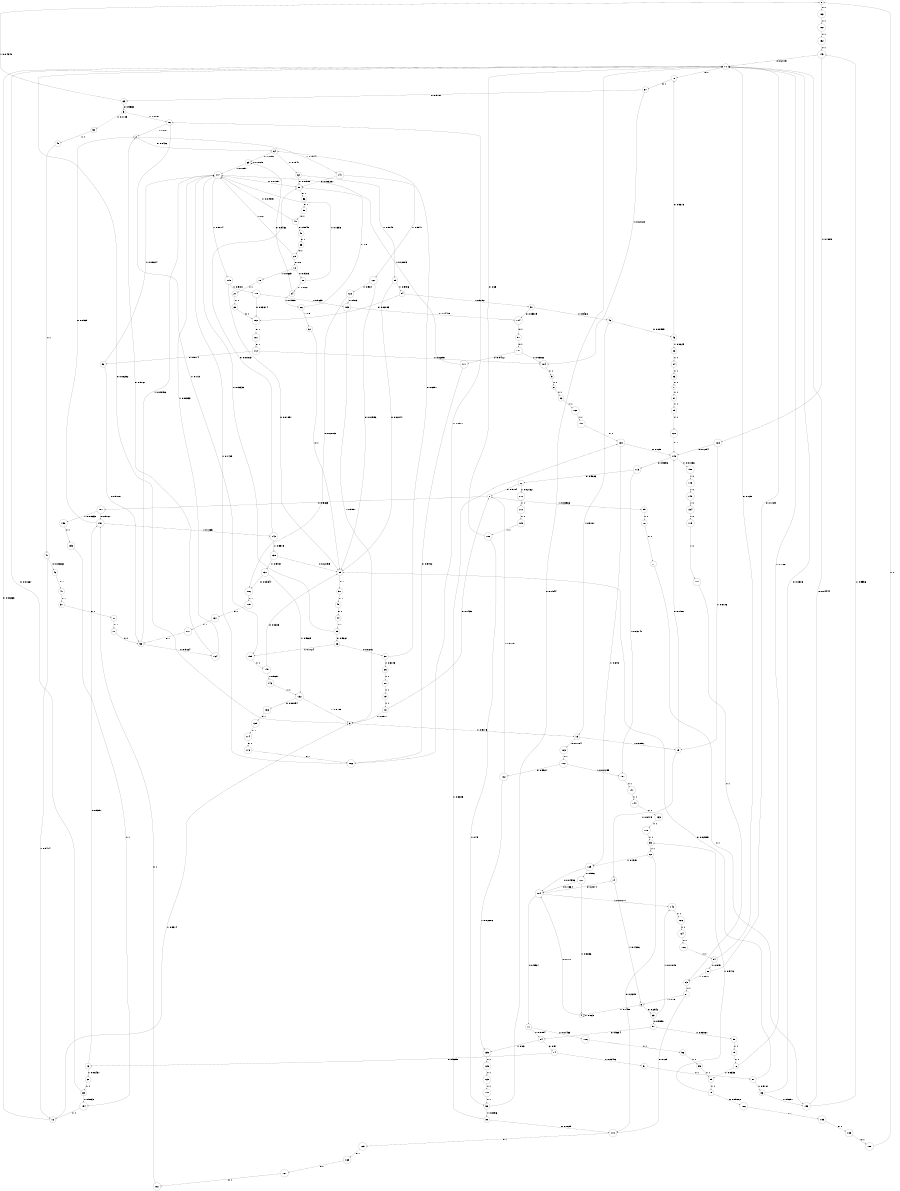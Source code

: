 digraph "ch2_both_grouped_diff_L16" {
size = "6,8.5";
ratio = "fill";
node [shape = circle];
node [fontsize = 24];
edge [fontsize = 24];
0 -> 163 [label = "1: 1        "];
1 -> 107 [label = "0: 0.9603   "];
1 -> 89 [label = "1: 0.03968  "];
2 -> 64 [label = "0: 0.8426   "];
2 -> 141 [label = "1: 0.1574   "];
3 -> 71 [label = "0: 0.08252  "];
3 -> 13 [label = "1: 0.9175   "];
4 -> 104 [label = "0: 0.177    "];
4 -> 4 [label = "1: 0.823    "];
5 -> 16 [label = "0: 0.8897   "];
5 -> 52 [label = "1: 0.1103   "];
6 -> 23 [label = "0: 0.2542   "];
6 -> 4 [label = "1: 0.7458   "];
7 -> 31 [label = "1: 1        "];
8 -> 32 [label = "1: 1        "];
9 -> 8 [label = "1: 1        "];
10 -> 21 [label = "1: 1        "];
11 -> 84 [label = "0: 0.9854   "];
11 -> 116 [label = "1: 0.01463  "];
12 -> 28 [label = "0: 0.9375   "];
12 -> 10 [label = "1: 0.0625   "];
13 -> 103 [label = "0: 0.1104   "];
13 -> 15 [label = "1: 0.8896   "];
14 -> 104 [label = "0: 0.2074   "];
14 -> 6 [label = "1: 0.7926   "];
15 -> 115 [label = "0: 0.1581   "];
15 -> 14 [label = "1: 0.8419   "];
16 -> 2 [label = "0: 0.827    "];
16 -> 159 [label = "1: 0.173    "];
17 -> 53 [label = "0: 1        "];
18 -> 1 [label = "0: 0.1429   "];
18 -> 3 [label = "1: 0.8571   "];
19 -> 18 [label = "1: 1        "];
20 -> 19 [label = "1: 1        "];
21 -> 60 [label = "1: 1        "];
22 -> 1 [label = "0: 0.9784   "];
22 -> 111 [label = "1: 0.02162  "];
23 -> 98 [label = "0: 0.9898   "];
23 -> 140 [label = "1: 0.01015  "];
24 -> 69 [label = "0: 0.8462   "];
24 -> 66 [label = "1: 0.1538   "];
25 -> 120 [label = "1: 1        "];
26 -> 20 [label = "1: 1        "];
27 -> 17 [label = "0: 1        "];
28 -> 24 [label = "0: 0.8667   "];
28 -> 177 [label = "1: 0.1333   "];
29 -> 12 [label = "0: 0.8      "];
29 -> 177 [label = "1: 0.2      "];
30 -> 64 [label = "0: 0.6957   "];
30 -> 26 [label = "1: 0.3043   "];
31 -> 25 [label = "1: 1        "];
32 -> 160 [label = "1: 1        "];
33 -> 7 [label = "1: 1        "];
34 -> 33 [label = "1: 1        "];
35 -> 29 [label = "0: 1        "];
36 -> 30 [label = "0: 0.8276   "];
36 -> 159 [label = "1: 0.1724   "];
37 -> 27 [label = "0: 1        "];
38 -> 34 [label = "1: 1        "];
39 -> 36 [label = "0: 0.9667   "];
39 -> 177 [label = "1: 0.03333  "];
40 -> 35 [label = "0: 1        "];
41 -> 37 [label = "0: 1        "];
42 -> 41 [label = "0: 1        "];
43 -> 70 [label = "0: 0.9375   "];
43 -> 38 [label = "1: 0.0625   "];
44 -> 39 [label = "0: 1        "];
45 -> 40 [label = "0: 0.9545   "];
45 -> 177 [label = "1: 0.04545  "];
46 -> 43 [label = "0: 0.08989  "];
46 -> 13 [label = "1: 0.9101   "];
47 -> 42 [label = "0: 0.05263  "];
47 -> 72 [label = "1: 0.9474   "];
48 -> 47 [label = "1: 1        "];
49 -> 44 [label = "0: 1        "];
50 -> 45 [label = "0: 1        "];
51 -> 114 [label = "0: 0.05319  "];
51 -> 46 [label = "1: 0.9468   "];
52 -> 48 [label = "1: 1        "];
53 -> 164 [label = "0: 0.9024   "];
53 -> 177 [label = "1: 0.09756  "];
54 -> 182 [label = "0: 0.02083  "];
54 -> 51 [label = "1: 0.9792   "];
55 -> 59 [label = "0: 0.02041  "];
55 -> 54 [label = "1: 0.9796   "];
56 -> 50 [label = "0: 1        "];
57 -> 49 [label = "0: 1        "];
58 -> 56 [label = "0: 1        "];
59 -> 57 [label = "0: 1        "];
60 -> 182 [label = "0: 1        "];
61 -> 59 [label = "0: 1        "];
62 -> 58 [label = "0: 0.01508  "];
62 -> 55 [label = "1: 0.9849   "];
63 -> 5 [label = "0: 0.9565   "];
63 -> 0 [label = "1: 0.04348  "];
64 -> 69 [label = "0: 0.8059   "];
64 -> 62 [label = "1: 0.1941   "];
65 -> 71 [label = "0: 0.01667  "];
65 -> 154 [label = "1: 0.9833   "];
66 -> 58 [label = "0: 0.5      "];
66 -> 61 [label = "1: 0.5      "];
67 -> 63 [label = "0: 0.9787   "];
67 -> 184 [label = "1: 0.02128  "];
68 -> 65 [label = "1: 1        "];
69 -> 69 [label = "0: 0.8109   "];
69 -> 177 [label = "1: 0.1891   "];
70 -> 67 [label = "0: 1        "];
71 -> 70 [label = "0: 1        "];
72 -> 71 [label = "0: 0.06863  "];
72 -> 3 [label = "1: 0.9314   "];
73 -> 151 [label = "0: 0.9357   "];
73 -> 68 [label = "1: 0.06431  "];
74 -> 73 [label = "0: 0.9659   "];
74 -> 91 [label = "1: 0.03406  "];
75 -> 186 [label = "0: 0.05882  "];
75 -> 99 [label = "1: 0.9412   "];
76 -> 71 [label = "0: 0.1667   "];
76 -> 85 [label = "1: 0.8333   "];
77 -> 153 [label = "1: 1        "];
78 -> 77 [label = "1: 1        "];
79 -> 76 [label = "1: 1        "];
80 -> 170 [label = "0: 0.1695   "];
80 -> 130 [label = "1: 0.8305   "];
81 -> 170 [label = "0: 0.125    "];
81 -> 6 [label = "1: 0.875    "];
82 -> 170 [label = "0: 0.2609   "];
82 -> 129 [label = "1: 0.7391   "];
83 -> 81 [label = "1: 1        "];
84 -> 74 [label = "0: 0.97     "];
84 -> 139 [label = "1: 0.03     "];
85 -> 75 [label = "1: 1        "];
86 -> 71 [label = "0: 0.0303   "];
86 -> 153 [label = "1: 0.9697   "];
87 -> 59 [label = "0: 0.02985  "];
87 -> 86 [label = "1: 0.9701   "];
88 -> 71 [label = "0: 0.1429   "];
88 -> 83 [label = "1: 0.8571   "];
89 -> 78 [label = "1: 1        "];
90 -> 79 [label = "1: 1        "];
91 -> 87 [label = "1: 1        "];
92 -> 53 [label = "0: 0.9118   "];
92 -> 177 [label = "1: 0.08824  "];
93 -> 71 [label = "0: 0.1944   "];
93 -> 80 [label = "1: 0.8056   "];
94 -> 71 [label = "0: 0.125    "];
94 -> 88 [label = "1: 0.875    "];
95 -> 85 [label = "1: 1        "];
96 -> 95 [label = "1: 1        "];
97 -> 101 [label = "0: 1        "];
98 -> 84 [label = "0: 0.9694   "];
98 -> 90 [label = "1: 0.03061  "];
99 -> 82 [label = "1: 1        "];
100 -> 83 [label = "1: 1        "];
101 -> 171 [label = "0: 0.9412   "];
101 -> 184 [label = "1: 0.05882  "];
102 -> 1 [label = "0: 0.9779   "];
102 -> 139 [label = "1: 0.02206  "];
103 -> 112 [label = "0: 1        "];
104 -> 11 [label = "0: 0.9927   "];
104 -> 140 [label = "1: 0.007277  "];
105 -> 93 [label = "1: 1        "];
106 -> 94 [label = "1: 1        "];
107 -> 151 [label = "0: 0.9167   "];
107 -> 156 [label = "1: 0.08333  "];
108 -> 71 [label = "0: 0.25     "];
108 -> 93 [label = "1: 0.75     "];
109 -> 108 [label = "1: 1        "];
110 -> 109 [label = "1: 1        "];
111 -> 110 [label = "1: 1        "];
112 -> 102 [label = "0: 0.9927   "];
112 -> 157 [label = "1: 0.007299  "];
113 -> 22 [label = "0: 0.9686   "];
113 -> 157 [label = "1: 0.03141  "];
114 -> 97 [label = "0: 1        "];
115 -> 113 [label = "0: 0.9896   "];
115 -> 158 [label = "1: 0.01036  "];
116 -> 96 [label = "1: 1        "];
117 -> 53 [label = "0: 1        "];
118 -> 99 [label = "1: 1        "];
119 -> 100 [label = "1: 1        "];
120 -> 115 [label = "0: 1        "];
121 -> 104 [label = "0: 0.1364   "];
121 -> 4 [label = "1: 0.8636   "];
122 -> 176 [label = "0: 0.02703  "];
122 -> 165 [label = "1: 0.973    "];
123 -> 105 [label = "1: 1        "];
124 -> 106 [label = "1: 1        "];
125 -> 123 [label = "1: 1        "];
126 -> 124 [label = "1: 1        "];
127 -> 59 [label = "0: 0.01596  "];
127 -> 122 [label = "1: 0.984    "];
128 -> 115 [label = "0: 0.1294   "];
128 -> 15 [label = "1: 0.8706   "];
129 -> 104 [label = "0: 0.04396  "];
129 -> 121 [label = "1: 0.956    "];
130 -> 115 [label = "0: 0.125    "];
130 -> 129 [label = "1: 0.875    "];
131 -> 117 [label = "0: 1        "];
132 -> 136 [label = "0: 0.08054  "];
132 -> 3 [label = "1: 0.9195   "];
133 -> 118 [label = "1: 1        "];
134 -> 119 [label = "1: 1        "];
135 -> 174 [label = "0: 1        "];
136 -> 135 [label = "0: 1        "];
137 -> 176 [label = "0: 0.03347  "];
137 -> 132 [label = "1: 0.9665   "];
138 -> 59 [label = "0: 0.02459  "];
138 -> 137 [label = "1: 0.9754   "];
139 -> 125 [label = "1: 1        "];
140 -> 126 [label = "1: 1        "];
141 -> 58 [label = "0: 0.005291  "];
141 -> 127 [label = "1: 0.9947   "];
142 -> 58 [label = "0: 0.00813  "];
142 -> 138 [label = "1: 0.9919   "];
143 -> 71 [label = "0: 0.2115   "];
143 -> 128 [label = "1: 0.7885   "];
144 -> 133 [label = "1: 1        "];
145 -> 134 [label = "1: 1        "];
146 -> 132 [label = "1: 1        "];
147 -> 144 [label = "1: 1        "];
148 -> 145 [label = "1: 1        "];
149 -> 59 [label = "0: 0.0303   "];
149 -> 146 [label = "1: 0.9697   "];
150 -> 130 [label = "1: 1        "];
151 -> 2 [label = "0: 0.8935   "];
151 -> 142 [label = "1: 0.1065   "];
152 -> 143 [label = "1: 1        "];
153 -> 71 [label = "0: 0.04444  "];
153 -> 143 [label = "1: 0.9556   "];
154 -> 72 [label = "1: 1        "];
155 -> 154 [label = "1: 1        "];
156 -> 155 [label = "1: 1        "];
157 -> 147 [label = "1: 1        "];
158 -> 148 [label = "1: 1        "];
159 -> 149 [label = "1: 1        "];
160 -> 150 [label = "1: 1        "];
161 -> 151 [label = "0: 1        "];
162 -> 152 [label = "1: 1        "];
163 -> 162 [label = "1: 1        "];
164 -> 2 [label = "0: 0.9167   "];
164 -> 177 [label = "1: 0.08333  "];
165 -> 114 [label = "0: 0.04485  "];
165 -> 3 [label = "1: 0.9551   "];
166 -> 16 [label = "0: 0.8571   "];
166 -> 177 [label = "1: 0.1429   "];
167 -> 161 [label = "0: 1        "];
168 -> 167 [label = "0: 1        "];
169 -> 168 [label = "0: 1        "];
170 -> 169 [label = "0: 1        "];
171 -> 166 [label = "0: 0.9792   "];
171 -> 177 [label = "1: 0.02083  "];
172 -> 92 [label = "0: 0.9714   "];
172 -> 184 [label = "1: 0.02857  "];
173 -> 166 [label = "0: 1        "];
174 -> 173 [label = "0: 1        "];
175 -> 131 [label = "0: 1        "];
176 -> 175 [label = "0: 1        "];
177 -> 58 [label = "0: 0.01857  "];
177 -> 179 [label = "1: 0.9814   "];
178 -> 182 [label = "0: 0.03614  "];
178 -> 165 [label = "1: 0.9639   "];
179 -> 59 [label = "0: 0.01891  "];
179 -> 178 [label = "1: 0.9811   "];
180 -> 0 [label = "1: 1        "];
181 -> 172 [label = "0: 1        "];
182 -> 181 [label = "0: 1        "];
183 -> 180 [label = "0: 1        "];
184 -> 9 [label = "1: 1        "];
185 -> 183 [label = "0: 1        "];
186 -> 185 [label = "0: 1        "];
}
